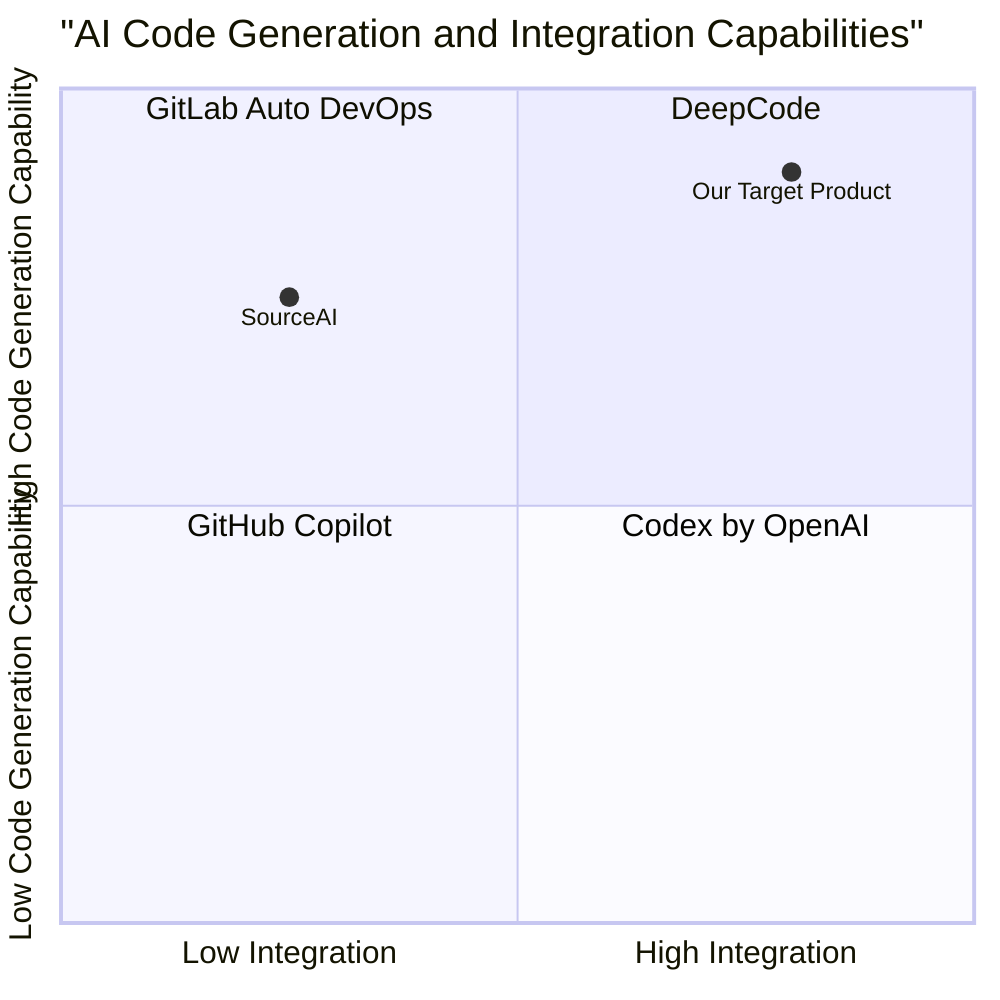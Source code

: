 quadrantChart
    title "AI Code Generation and Integration Capabilities"
    x-axis "Low Integration" --> "High Integration"
    y-axis "Low Code Generation Capability" --> "High Code Generation Capability"
    quadrant-1 "DeepCode"
    quadrant-2 "GitLab Auto DevOps"
    quadrant-3 "GitHub Copilot"
    quadrant-4 "Codex by OpenAI"
    "SourceAI": [0.25, 0.75]
    "Our Target Product": [0.8, 0.9]